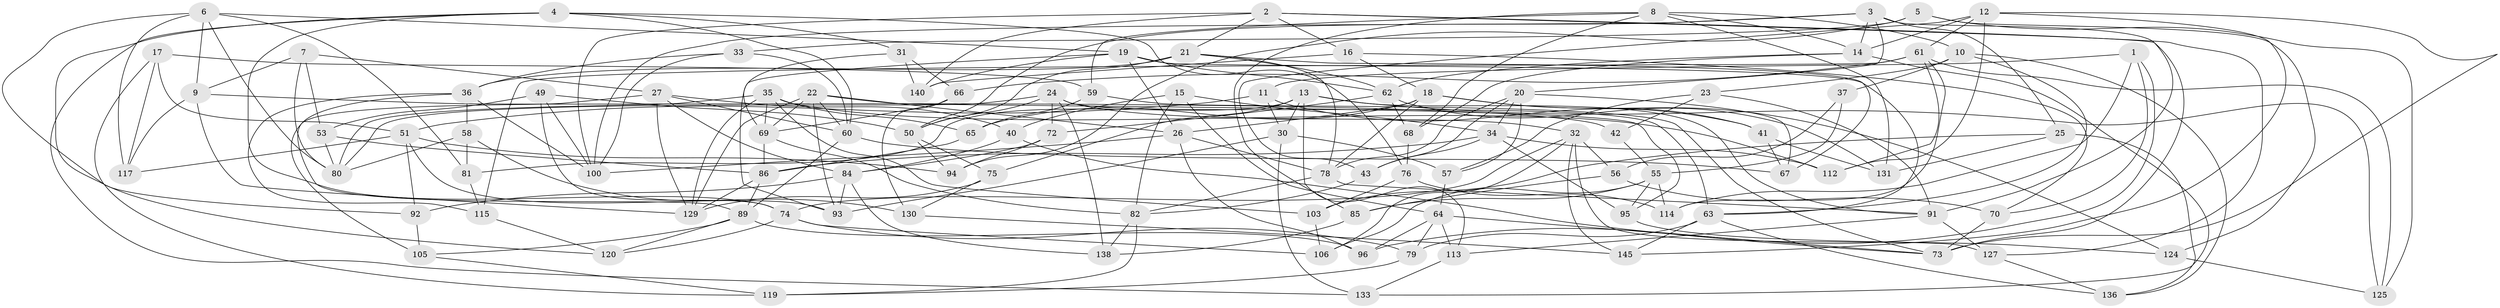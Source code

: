 // Generated by graph-tools (version 1.1) at 2025/24/03/03/25 07:24:27]
// undirected, 101 vertices, 243 edges
graph export_dot {
graph [start="1"]
  node [color=gray90,style=filled];
  1;
  2 [super="+134"];
  3 [super="+110"];
  4 [super="+111"];
  5;
  6 [super="+101"];
  7;
  8 [super="+29"];
  9 [super="+48"];
  10 [super="+116"];
  11;
  12 [super="+38"];
  13 [super="+46"];
  14 [super="+128"];
  15;
  16;
  17;
  18 [super="+54"];
  19 [super="+88"];
  20 [super="+45"];
  21 [super="+71"];
  22 [super="+135"];
  23;
  24 [super="+102"];
  25;
  26 [super="+44"];
  27 [super="+28"];
  30 [super="+123"];
  31;
  32 [super="+52"];
  33;
  34 [super="+39"];
  35 [super="+47"];
  36 [super="+121"];
  37;
  40;
  41;
  42;
  43;
  49;
  50 [super="+143"];
  51 [super="+122"];
  53;
  55 [super="+142"];
  56;
  57;
  58;
  59;
  60 [super="+83"];
  61 [super="+107"];
  62 [super="+144"];
  63 [super="+98"];
  64 [super="+87"];
  65;
  66;
  67;
  68;
  69 [super="+139"];
  70;
  72;
  73 [super="+97"];
  74 [super="+77"];
  75;
  76;
  78 [super="+99"];
  79;
  80 [super="+137"];
  81;
  82 [super="+108"];
  84 [super="+141"];
  85;
  86 [super="+90"];
  89 [super="+126"];
  91 [super="+109"];
  92;
  93 [super="+104"];
  94;
  95;
  96;
  100 [super="+118"];
  103;
  105;
  106;
  112;
  113;
  114;
  115;
  117;
  119;
  120;
  124;
  125;
  127;
  129 [super="+132"];
  130;
  131;
  133;
  136;
  138;
  140;
  145;
  1 -- 70;
  1 -- 114;
  1 -- 11;
  1 -- 96;
  2 -- 16;
  2 -- 127;
  2 -- 73;
  2 -- 140;
  2 -- 100;
  2 -- 21;
  3 -- 25;
  3 -- 100;
  3 -- 20;
  3 -- 50;
  3 -- 14;
  3 -- 91;
  4 -- 60;
  4 -- 133;
  4 -- 31;
  4 -- 120;
  4 -- 76;
  4 -- 74;
  5 -- 33;
  5 -- 94;
  5 -- 124;
  5 -- 125;
  6 -- 117;
  6 -- 92;
  6 -- 9;
  6 -- 81;
  6 -- 19;
  6 -- 80;
  7 -- 53;
  7 -- 9;
  7 -- 27;
  7 -- 80;
  8 -- 14;
  8 -- 59;
  8 -- 10;
  8 -- 131;
  8 -- 68;
  8 -- 85;
  9 -- 42 [weight=2];
  9 -- 129;
  9 -- 117;
  10 -- 23;
  10 -- 136;
  10 -- 37 [weight=2];
  10 -- 63;
  11 -- 41;
  11 -- 30;
  11 -- 51;
  12 -- 61;
  12 -- 112;
  12 -- 14;
  12 -- 145;
  12 -- 43;
  12 -- 73;
  13 -- 125;
  13 -- 81;
  13 -- 75;
  13 -- 113;
  13 -- 30;
  13 -- 91;
  14 -- 133;
  14 -- 62;
  14 -- 68;
  15 -- 34;
  15 -- 64;
  15 -- 82;
  15 -- 40;
  16 -- 140;
  16 -- 70;
  16 -- 18;
  17 -- 117;
  17 -- 59;
  17 -- 119;
  17 -- 51;
  18 -- 124;
  18 -- 41;
  18 -- 78;
  18 -- 65;
  18 -- 26;
  19 -- 26;
  19 -- 62;
  19 -- 140;
  19 -- 63;
  19 -- 93;
  20 -- 57;
  20 -- 34;
  20 -- 67;
  20 -- 43;
  20 -- 78;
  21 -- 50;
  21 -- 67;
  21 -- 78;
  21 -- 62;
  21 -- 36;
  22 -- 26;
  22 -- 93;
  22 -- 69;
  22 -- 95;
  22 -- 129;
  22 -- 60;
  23 -- 57;
  23 -- 42;
  23 -- 91;
  24 -- 138;
  24 -- 63;
  24 -- 50;
  24 -- 72;
  24 -- 32;
  24 -- 80;
  25 -- 103;
  25 -- 131;
  25 -- 136;
  26 -- 96;
  26 -- 100;
  26 -- 78;
  27 -- 84;
  27 -- 40;
  27 -- 105;
  27 -- 129;
  27 -- 60;
  30 -- 93 [weight=2];
  30 -- 133;
  30 -- 57;
  31 -- 66;
  31 -- 140;
  31 -- 69;
  32 -- 56;
  32 -- 127;
  32 -- 145;
  32 -- 106;
  32 -- 74;
  33 -- 60;
  33 -- 36;
  33 -- 100;
  34 -- 43;
  34 -- 112;
  34 -- 86;
  34 -- 95;
  35 -- 65;
  35 -- 103;
  35 -- 112;
  35 -- 129;
  35 -- 69;
  35 -- 80;
  36 -- 115;
  36 -- 89;
  36 -- 100;
  36 -- 58;
  37 -- 56;
  37 -- 55;
  40 -- 84;
  40 -- 73;
  41 -- 131;
  41 -- 67;
  42 -- 55;
  43 -- 82;
  49 -- 53;
  49 -- 74;
  49 -- 100;
  49 -- 50;
  50 -- 94;
  50 -- 75;
  51 -- 92;
  51 -- 117;
  51 -- 93;
  51 -- 94;
  53 -- 86;
  53 -- 80;
  55 -- 95;
  55 -- 114;
  55 -- 85;
  55 -- 106;
  56 -- 70;
  56 -- 85;
  57 -- 64;
  58 -- 81;
  58 -- 80;
  58 -- 130;
  59 -- 65;
  59 -- 73;
  60 -- 89;
  60 -- 67;
  61 -- 66;
  61 -- 125;
  61 -- 112;
  61 -- 114;
  61 -- 115;
  62 -- 72;
  62 -- 131;
  62 -- 68;
  63 -- 79;
  63 -- 136;
  63 -- 145;
  64 -- 73;
  64 -- 113;
  64 -- 96;
  64 -- 79;
  65 -- 86;
  66 -- 130;
  66 -- 69;
  68 -- 76;
  69 -- 82;
  69 -- 86;
  70 -- 73;
  72 -- 94;
  72 -- 84;
  74 -- 106;
  74 -- 79;
  74 -- 120;
  75 -- 129;
  75 -- 130;
  76 -- 103;
  76 -- 114;
  78 -- 82;
  78 -- 91;
  79 -- 119;
  81 -- 115;
  82 -- 138;
  82 -- 119;
  84 -- 138;
  84 -- 92;
  84 -- 93;
  85 -- 138;
  86 -- 89;
  86 -- 129;
  89 -- 96;
  89 -- 120;
  89 -- 105;
  91 -- 113;
  91 -- 127;
  92 -- 105;
  95 -- 124;
  103 -- 106;
  105 -- 119;
  113 -- 133;
  115 -- 120;
  124 -- 125;
  127 -- 136;
  130 -- 145;
}
